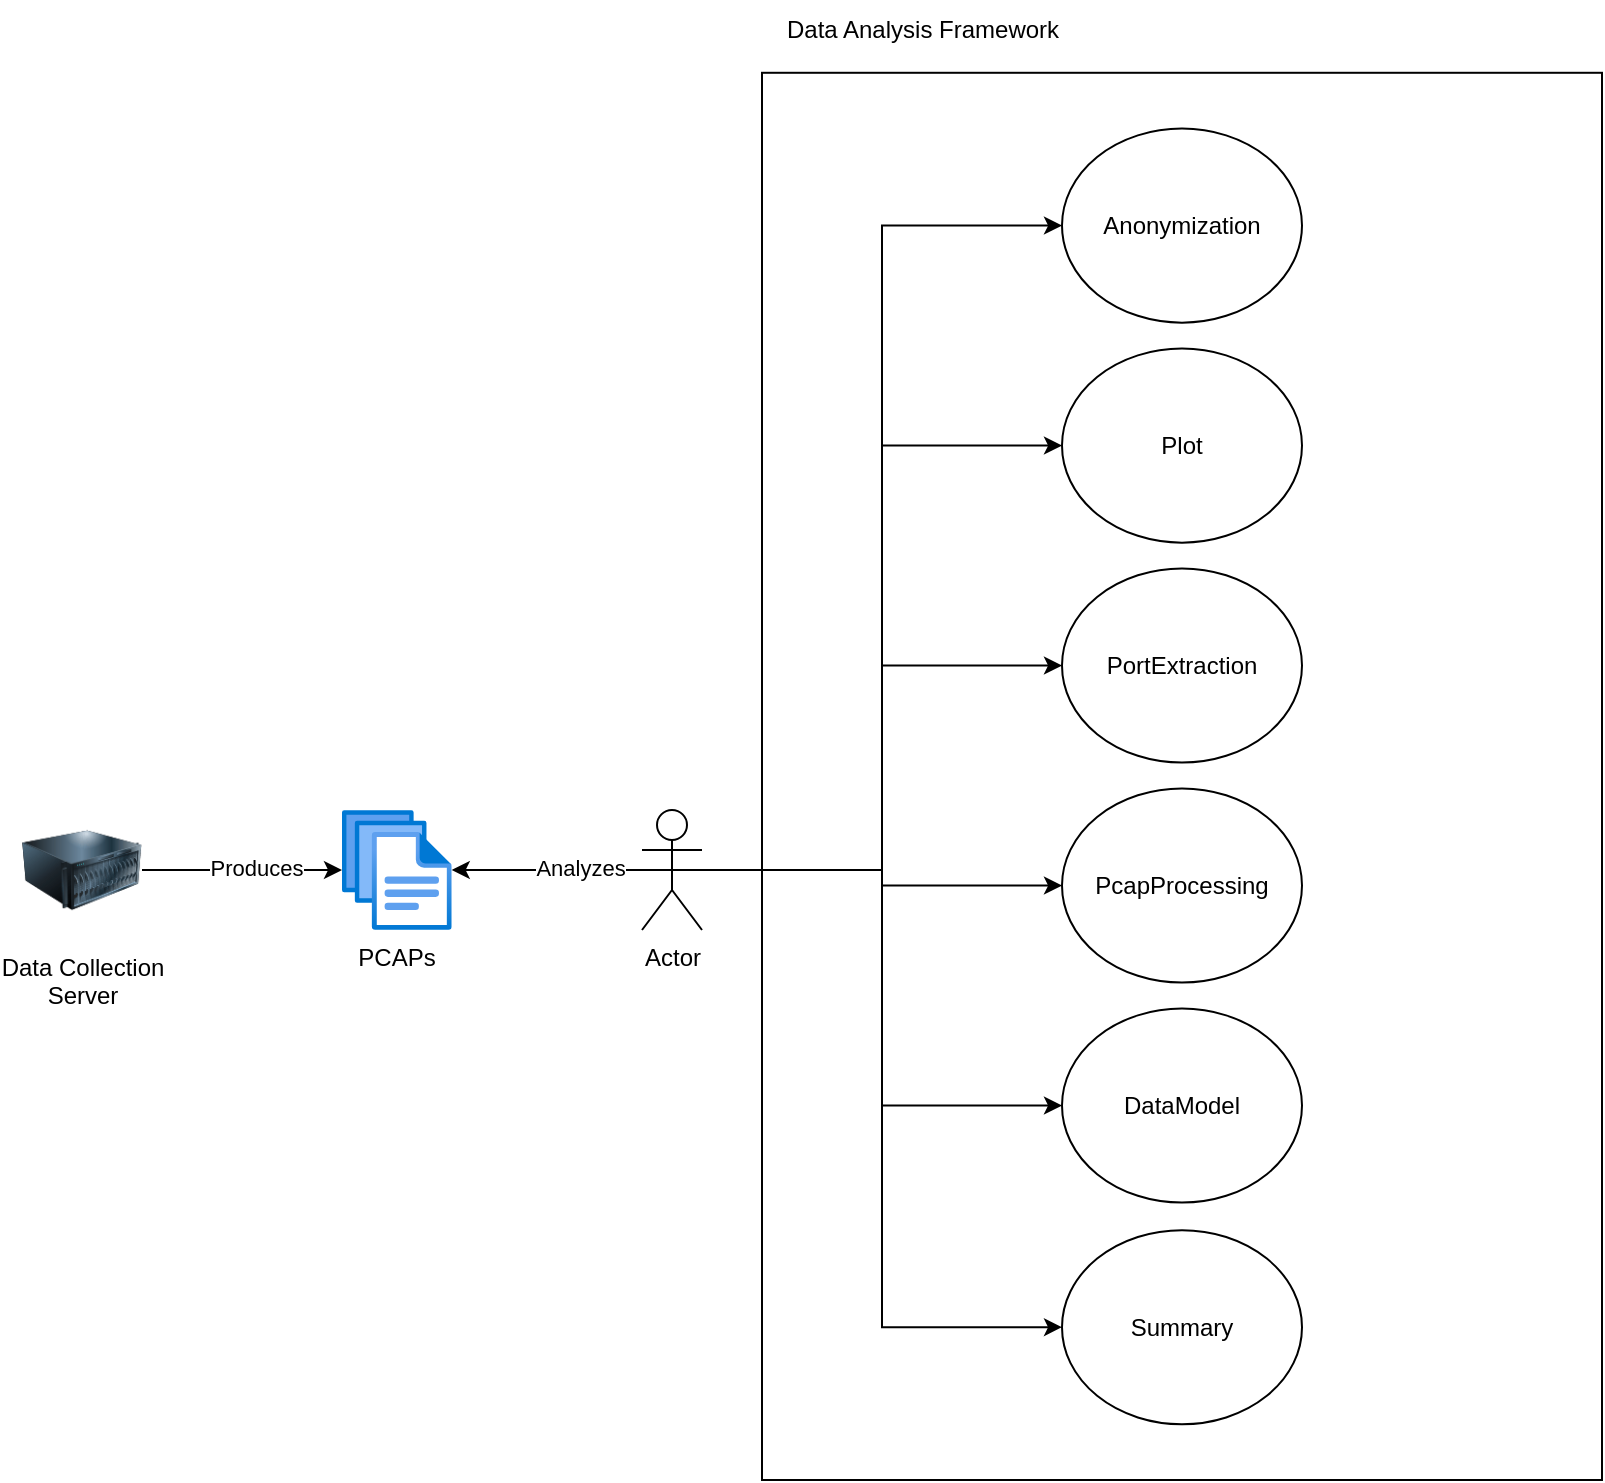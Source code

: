 <mxfile version="25.0.3">
  <diagram name="Page-1" id="NVKRoj5UJxL1Z3DyudvM">
    <mxGraphModel dx="318" dy="1294" grid="1" gridSize="10" guides="1" tooltips="1" connect="1" arrows="1" fold="1" page="1" pageScale="1" pageWidth="850" pageHeight="1100" math="0" shadow="0">
      <root>
        <mxCell id="0" />
        <mxCell id="1" parent="0" />
        <mxCell id="esX3pQvPka1teSS8RHFQ-19" style="edgeStyle=orthogonalEdgeStyle;rounded=0;orthogonalLoop=1;jettySize=auto;html=1;exitX=0.5;exitY=0.5;exitDx=0;exitDy=0;exitPerimeter=0;entryX=0;entryY=0.5;entryDx=0;entryDy=0;" edge="1" parent="1" source="esX3pQvPka1teSS8RHFQ-1" target="esX3pQvPka1teSS8RHFQ-12">
          <mxGeometry relative="1" as="geometry" />
        </mxCell>
        <mxCell id="esX3pQvPka1teSS8RHFQ-20" style="edgeStyle=orthogonalEdgeStyle;rounded=0;orthogonalLoop=1;jettySize=auto;html=1;exitX=0.5;exitY=0.5;exitDx=0;exitDy=0;exitPerimeter=0;entryX=0;entryY=0.5;entryDx=0;entryDy=0;" edge="1" parent="1" source="esX3pQvPka1teSS8RHFQ-1" target="esX3pQvPka1teSS8RHFQ-13">
          <mxGeometry relative="1" as="geometry" />
        </mxCell>
        <mxCell id="esX3pQvPka1teSS8RHFQ-21" style="edgeStyle=orthogonalEdgeStyle;rounded=0;orthogonalLoop=1;jettySize=auto;html=1;exitX=0.5;exitY=0.5;exitDx=0;exitDy=0;exitPerimeter=0;entryX=0;entryY=0.5;entryDx=0;entryDy=0;" edge="1" parent="1" source="esX3pQvPka1teSS8RHFQ-1" target="esX3pQvPka1teSS8RHFQ-14">
          <mxGeometry relative="1" as="geometry" />
        </mxCell>
        <mxCell id="esX3pQvPka1teSS8RHFQ-22" style="edgeStyle=orthogonalEdgeStyle;rounded=0;orthogonalLoop=1;jettySize=auto;html=1;exitX=0.5;exitY=0.5;exitDx=0;exitDy=0;exitPerimeter=0;" edge="1" parent="1" source="esX3pQvPka1teSS8RHFQ-1" target="esX3pQvPka1teSS8RHFQ-15">
          <mxGeometry relative="1" as="geometry" />
        </mxCell>
        <mxCell id="esX3pQvPka1teSS8RHFQ-23" style="edgeStyle=orthogonalEdgeStyle;rounded=0;orthogonalLoop=1;jettySize=auto;html=1;exitX=0.5;exitY=0.5;exitDx=0;exitDy=0;exitPerimeter=0;entryX=0;entryY=0.5;entryDx=0;entryDy=0;" edge="1" parent="1" source="esX3pQvPka1teSS8RHFQ-1" target="esX3pQvPka1teSS8RHFQ-16">
          <mxGeometry relative="1" as="geometry" />
        </mxCell>
        <mxCell id="esX3pQvPka1teSS8RHFQ-24" style="edgeStyle=orthogonalEdgeStyle;rounded=0;orthogonalLoop=1;jettySize=auto;html=1;exitX=0.5;exitY=0.5;exitDx=0;exitDy=0;exitPerimeter=0;entryX=0;entryY=0.5;entryDx=0;entryDy=0;" edge="1" parent="1" source="esX3pQvPka1teSS8RHFQ-1" target="esX3pQvPka1teSS8RHFQ-17">
          <mxGeometry relative="1" as="geometry" />
        </mxCell>
        <mxCell id="esX3pQvPka1teSS8RHFQ-1" value="Actor" style="shape=umlActor;verticalLabelPosition=bottom;verticalAlign=top;html=1;outlineConnect=0;" vertex="1" parent="1">
          <mxGeometry x="380" y="255" width="30" height="60" as="geometry" />
        </mxCell>
        <mxCell id="esX3pQvPka1teSS8RHFQ-5" style="edgeStyle=orthogonalEdgeStyle;rounded=0;orthogonalLoop=1;jettySize=auto;html=1;" edge="1" parent="1" source="esX3pQvPka1teSS8RHFQ-2" target="esX3pQvPka1teSS8RHFQ-4">
          <mxGeometry relative="1" as="geometry" />
        </mxCell>
        <mxCell id="esX3pQvPka1teSS8RHFQ-6" value="Produces" style="edgeLabel;html=1;align=center;verticalAlign=middle;resizable=0;points=[];" vertex="1" connectable="0" parent="esX3pQvPka1teSS8RHFQ-5">
          <mxGeometry x="0.125" y="1" relative="1" as="geometry">
            <mxPoint as="offset" />
          </mxGeometry>
        </mxCell>
        <mxCell id="esX3pQvPka1teSS8RHFQ-2" value="Data Collection&lt;div&gt;Server&lt;/div&gt;" style="image;html=1;image=img/lib/clip_art/computers/Server_128x128.png" vertex="1" parent="1">
          <mxGeometry x="70" y="250" width="60" height="70" as="geometry" />
        </mxCell>
        <mxCell id="esX3pQvPka1teSS8RHFQ-4" value="PCAPs" style="image;aspect=fixed;html=1;points=[];align=center;fontSize=12;image=img/lib/azure2/general/Files.svg;" vertex="1" parent="1">
          <mxGeometry x="230" y="255" width="54.86" height="60" as="geometry" />
        </mxCell>
        <mxCell id="esX3pQvPka1teSS8RHFQ-10" value="" style="group" vertex="1" connectable="0" parent="1">
          <mxGeometry x="440" y="-150" width="420" height="740" as="geometry" />
        </mxCell>
        <mxCell id="esX3pQvPka1teSS8RHFQ-8" value="" style="rounded=0;whiteSpace=wrap;html=1;fillColor=none;" vertex="1" parent="esX3pQvPka1teSS8RHFQ-10">
          <mxGeometry y="36.393" width="420" height="703.607" as="geometry" />
        </mxCell>
        <mxCell id="esX3pQvPka1teSS8RHFQ-9" value="Data Analysis Framework" style="text;html=1;align=center;verticalAlign=middle;resizable=0;points=[];autosize=1;strokeColor=none;fillColor=none;" vertex="1" parent="esX3pQvPka1teSS8RHFQ-10">
          <mxGeometry width="160" height="30" as="geometry" />
        </mxCell>
        <mxCell id="esX3pQvPka1teSS8RHFQ-12" value="Anonymization" style="ellipse;whiteSpace=wrap;html=1;" vertex="1" parent="esX3pQvPka1teSS8RHFQ-10">
          <mxGeometry x="150" y="64.265" width="120" height="97.049" as="geometry" />
        </mxCell>
        <mxCell id="esX3pQvPka1teSS8RHFQ-17" value="Summary" style="ellipse;whiteSpace=wrap;html=1;" vertex="1" parent="esX3pQvPka1teSS8RHFQ-10">
          <mxGeometry x="150" y="615.08" width="120" height="97.049" as="geometry" />
        </mxCell>
        <mxCell id="esX3pQvPka1teSS8RHFQ-16" value="DataModel" style="ellipse;whiteSpace=wrap;html=1;" vertex="1" parent="esX3pQvPka1teSS8RHFQ-10">
          <mxGeometry x="150" y="504.258" width="120" height="97.049" as="geometry" />
        </mxCell>
        <mxCell id="esX3pQvPka1teSS8RHFQ-15" value="PcapProcessing" style="ellipse;whiteSpace=wrap;html=1;" vertex="1" parent="esX3pQvPka1teSS8RHFQ-10">
          <mxGeometry x="150" y="394.257" width="120" height="97.049" as="geometry" />
        </mxCell>
        <mxCell id="esX3pQvPka1teSS8RHFQ-14" value="PortExtraction" style="ellipse;whiteSpace=wrap;html=1;" vertex="1" parent="esX3pQvPka1teSS8RHFQ-10">
          <mxGeometry x="150" y="284.255" width="120" height="97.049" as="geometry" />
        </mxCell>
        <mxCell id="esX3pQvPka1teSS8RHFQ-13" value="Plot" style="ellipse;whiteSpace=wrap;html=1;" vertex="1" parent="esX3pQvPka1teSS8RHFQ-10">
          <mxGeometry x="150" y="174.265" width="120" height="97.049" as="geometry" />
        </mxCell>
        <mxCell id="esX3pQvPka1teSS8RHFQ-34" style="edgeStyle=orthogonalEdgeStyle;rounded=0;orthogonalLoop=1;jettySize=auto;html=1;exitX=0.5;exitY=0.5;exitDx=0;exitDy=0;exitPerimeter=0;" edge="1" parent="1" source="esX3pQvPka1teSS8RHFQ-1" target="esX3pQvPka1teSS8RHFQ-4">
          <mxGeometry relative="1" as="geometry">
            <mxPoint x="300" y="380" as="sourcePoint" />
            <mxPoint x="290" y="290" as="targetPoint" />
          </mxGeometry>
        </mxCell>
        <mxCell id="esX3pQvPka1teSS8RHFQ-35" value="Analyzes" style="edgeLabel;html=1;align=center;verticalAlign=middle;resizable=0;points=[];" vertex="1" connectable="0" parent="esX3pQvPka1teSS8RHFQ-34">
          <mxGeometry x="-0.162" y="-1" relative="1" as="geometry">
            <mxPoint as="offset" />
          </mxGeometry>
        </mxCell>
      </root>
    </mxGraphModel>
  </diagram>
</mxfile>
